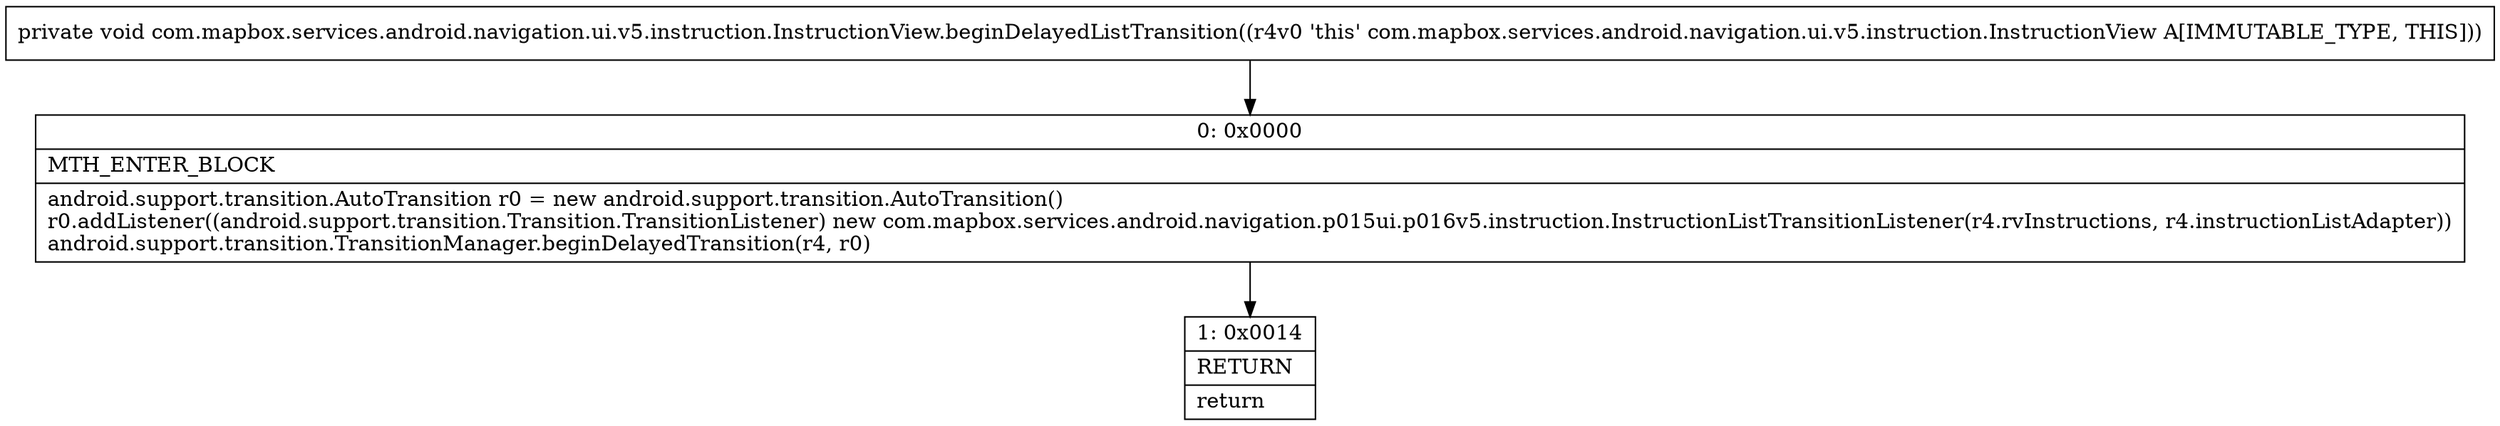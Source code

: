 digraph "CFG forcom.mapbox.services.android.navigation.ui.v5.instruction.InstructionView.beginDelayedListTransition()V" {
Node_0 [shape=record,label="{0\:\ 0x0000|MTH_ENTER_BLOCK\l|android.support.transition.AutoTransition r0 = new android.support.transition.AutoTransition()\lr0.addListener((android.support.transition.Transition.TransitionListener) new com.mapbox.services.android.navigation.p015ui.p016v5.instruction.InstructionListTransitionListener(r4.rvInstructions, r4.instructionListAdapter))\landroid.support.transition.TransitionManager.beginDelayedTransition(r4, r0)\l}"];
Node_1 [shape=record,label="{1\:\ 0x0014|RETURN\l|return\l}"];
MethodNode[shape=record,label="{private void com.mapbox.services.android.navigation.ui.v5.instruction.InstructionView.beginDelayedListTransition((r4v0 'this' com.mapbox.services.android.navigation.ui.v5.instruction.InstructionView A[IMMUTABLE_TYPE, THIS])) }"];
MethodNode -> Node_0;
Node_0 -> Node_1;
}

